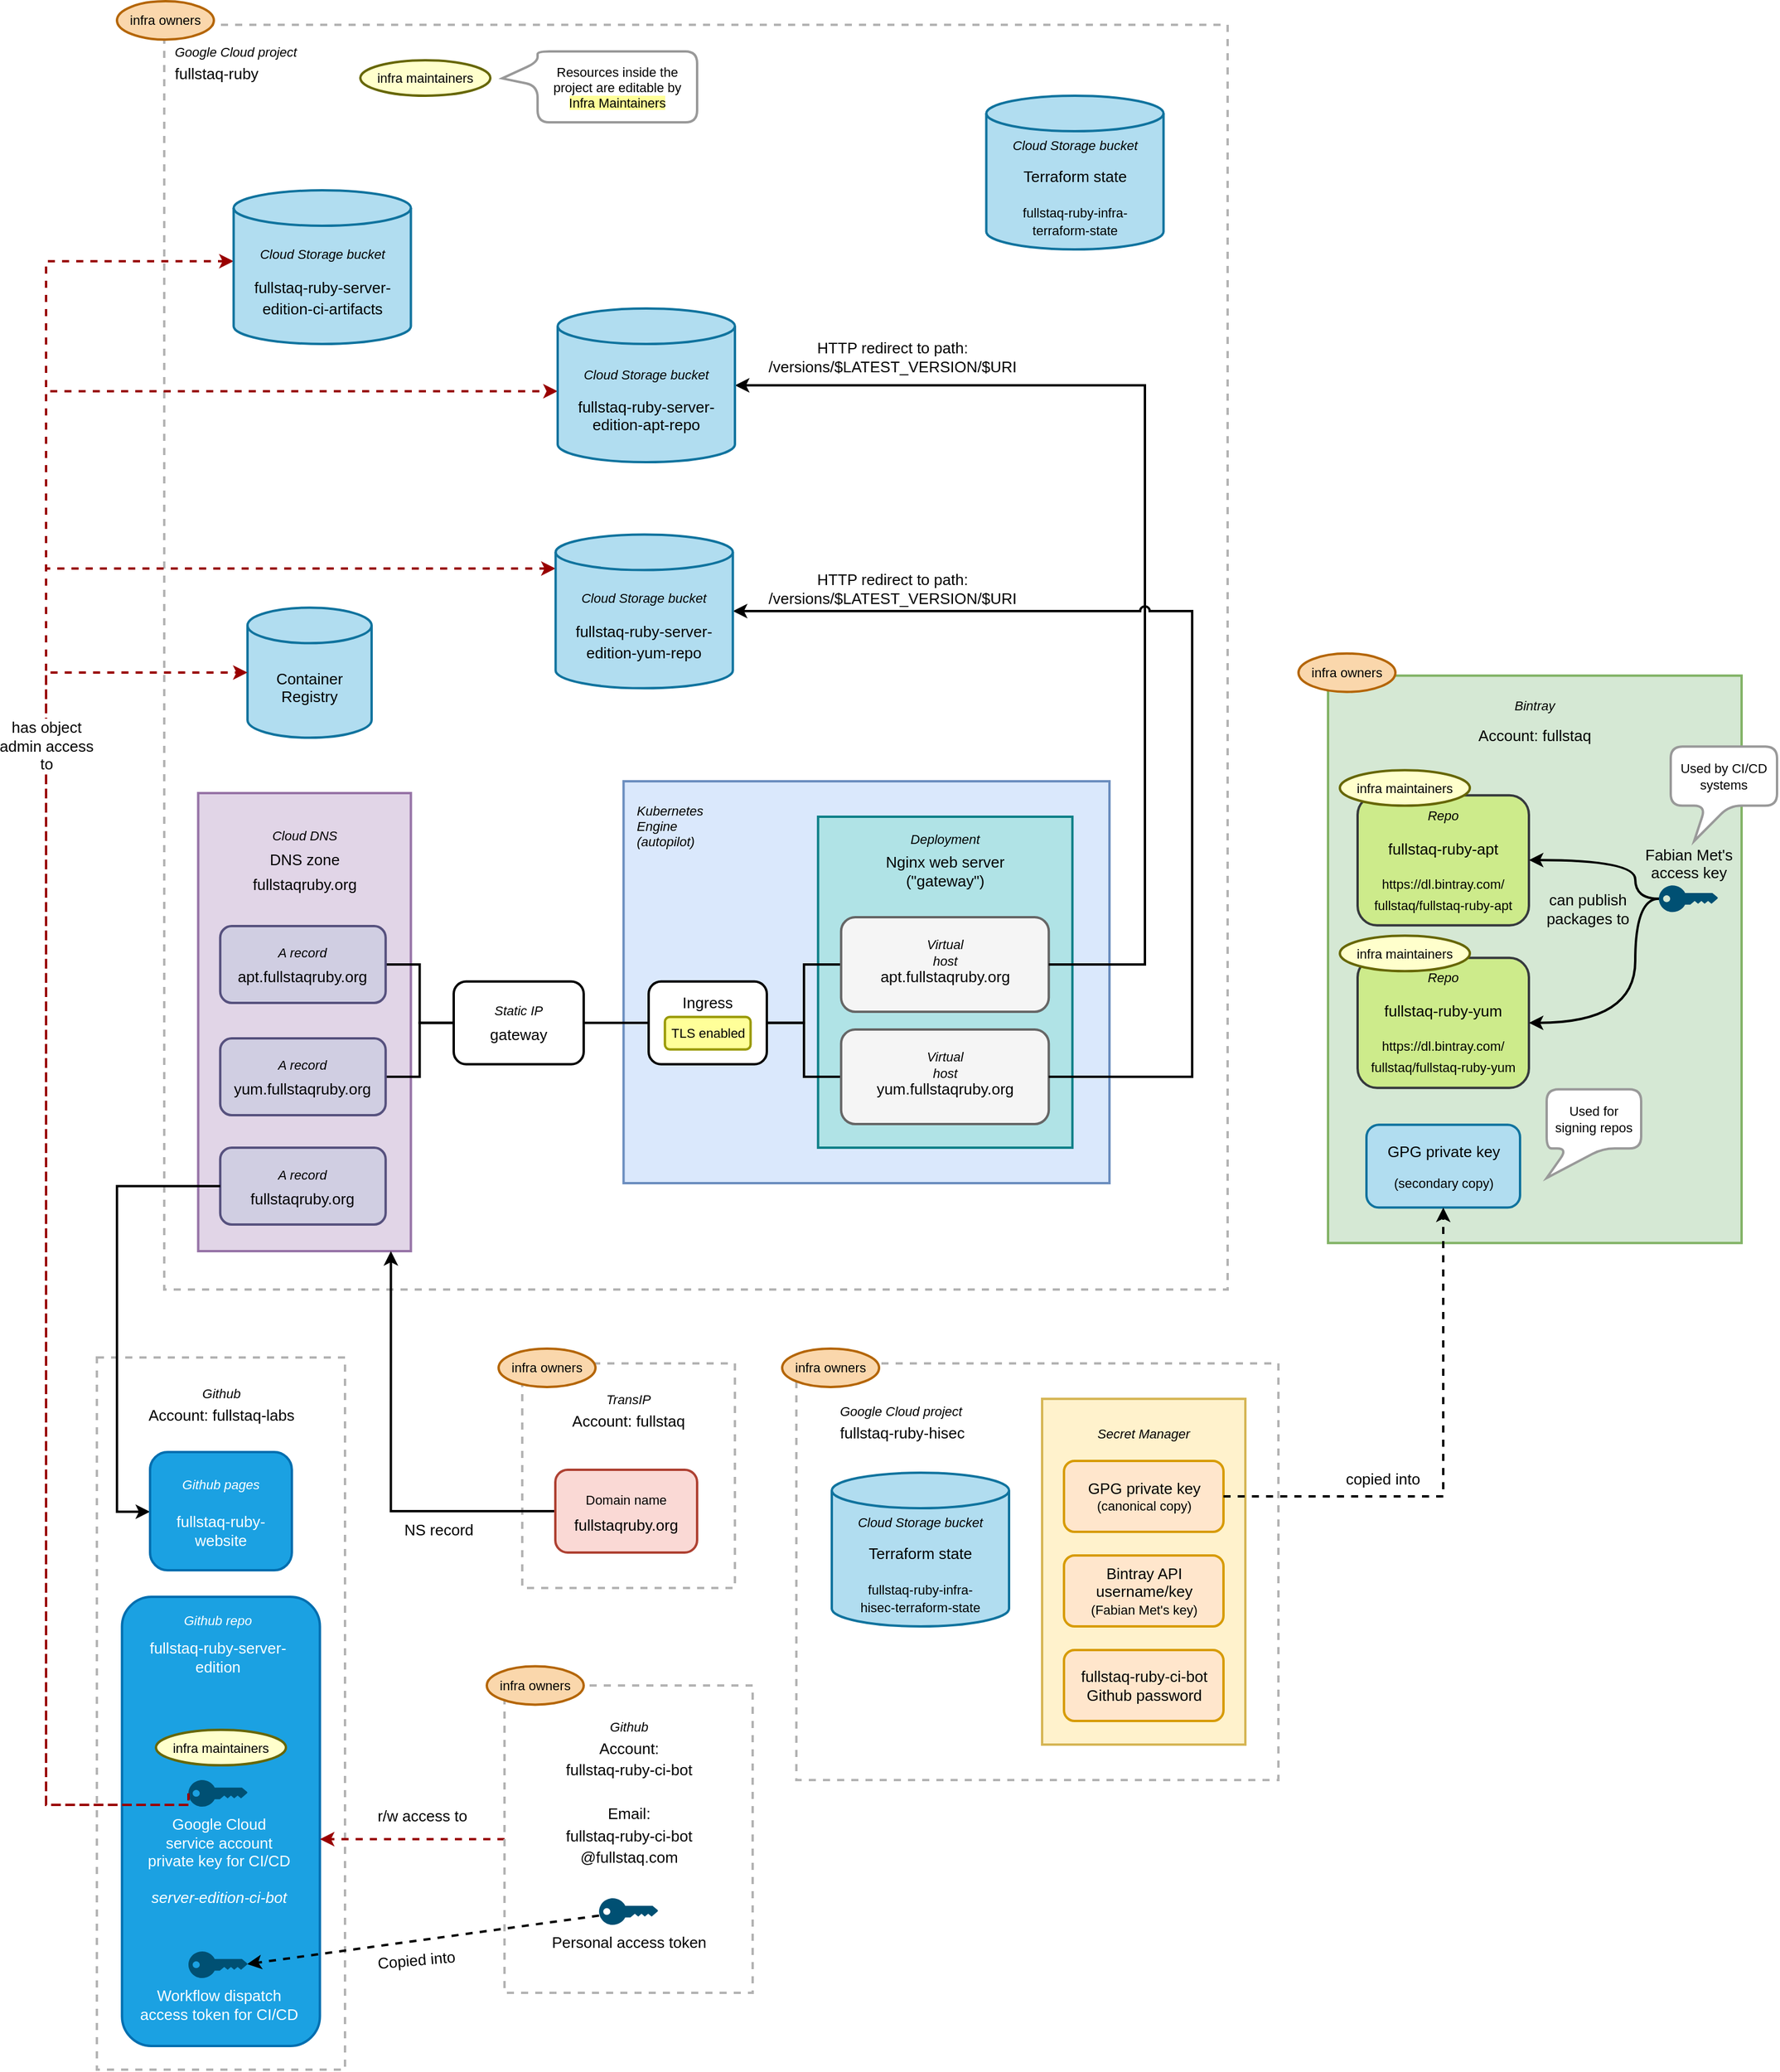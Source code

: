 <mxfile version="14.6.0" type="device"><diagram id="wFYHoePaybJZQyo_VfQG" name="Page-1"><mxGraphModel dx="865" dy="623" grid="1" gridSize="10" guides="1" tooltips="1" connect="1" arrows="1" fold="1" page="1" pageScale="1" pageWidth="2336" pageHeight="1654" math="0" shadow="0"><root><mxCell id="0"/><mxCell id="1" parent="0"/><mxCell id="Y2Kb97HNNrcBP8ezn5Aq-105" value="" style="rounded=0;whiteSpace=wrap;html=1;shadow=0;glass=0;sketch=0;strokeWidth=2;fontSize=11;align=center;dashed=1;strokeColor=#B3B3B3;" parent="1" vertex="1"><mxGeometry x="150" y="60" width="900" height="1070" as="geometry"/></mxCell><mxCell id="Y2Kb97HNNrcBP8ezn5Aq-82" value="" style="rounded=0;whiteSpace=wrap;html=1;shadow=0;glass=0;sketch=0;strokeWidth=2;fontSize=13;strokeColor=#6c8ebf;fillColor=#dae8fc;" parent="1" vertex="1"><mxGeometry x="538.75" y="700" width="411.25" height="340" as="geometry"/></mxCell><mxCell id="Y2Kb97HNNrcBP8ezn5Aq-4" value="" style="rounded=0;whiteSpace=wrap;html=1;fontSize=13;strokeWidth=2;fillColor=#b0e3e6;strokeColor=#0e8088;" parent="1" vertex="1"><mxGeometry x="703.38" y="730" width="215.25" height="280" as="geometry"/></mxCell><mxCell id="Y2Kb97HNNrcBP8ezn5Aq-16" value="Kubernetes Engine (autopilot)" style="text;html=1;strokeColor=none;fillColor=none;align=left;verticalAlign=top;whiteSpace=wrap;rounded=0;fontSize=11;fontStyle=2" parent="1" vertex="1"><mxGeometry x="548.25" y="711.88" width="62.25" height="44.99" as="geometry"/></mxCell><mxCell id="Y2Kb97HNNrcBP8ezn5Aq-26" style="edgeStyle=orthogonalEdgeStyle;rounded=0;orthogonalLoop=1;jettySize=auto;html=1;exitX=0;exitY=0.5;exitDx=0;exitDy=0;endArrow=none;endFill=0;startArrow=none;startFill=0;strokeWidth=2;" parent="1" source="Y2Kb97HNNrcBP8ezn5Aq-35" target="Y2Kb97HNNrcBP8ezn5Aq-147" edge="1"><mxGeometry relative="1" as="geometry"><mxPoint x="708.75" y="857.51" as="sourcePoint"/><mxPoint x="678.75" y="942.51" as="targetPoint"/></mxGeometry></mxCell><mxCell id="Y2Kb97HNNrcBP8ezn5Aq-27" value="Deployment" style="text;html=1;strokeColor=none;fillColor=none;align=center;verticalAlign=middle;whiteSpace=wrap;rounded=0;shadow=0;glass=0;sketch=0;fontSize=11;fontStyle=2" parent="1" vertex="1"><mxGeometry x="771.01" y="739.49" width="80" height="20" as="geometry"/></mxCell><mxCell id="Y2Kb97HNNrcBP8ezn5Aq-29" value="Nginx web server&lt;br&gt;(&quot;gateway&quot;)" style="text;html=1;strokeColor=none;fillColor=none;align=center;verticalAlign=middle;whiteSpace=wrap;rounded=0;shadow=0;glass=0;sketch=0;fontSize=13;" parent="1" vertex="1"><mxGeometry x="756.01" y="759.49" width="110" height="32.49" as="geometry"/></mxCell><mxCell id="Y2Kb97HNNrcBP8ezn5Aq-40" value="&lt;p style=&quot;line-height: 100%&quot;&gt;&lt;i&gt;&lt;font style=&quot;font-size: 11px ; line-height: 100%&quot;&gt;Bintray&lt;/font&gt;&lt;/i&gt;&lt;/p&gt;&lt;p style=&quot;line-height: 100%&quot;&gt;Account: fullstaq&lt;br&gt;&lt;/p&gt;" style="rounded=0;whiteSpace=wrap;html=1;shadow=0;glass=0;sketch=0;strokeWidth=2;fontSize=13;verticalAlign=top;spacing=0;strokeColor=#82b366;fillColor=#d5e8d4;" parent="1" vertex="1"><mxGeometry x="1135" y="610.63" width="350" height="480" as="geometry"/></mxCell><mxCell id="Y2Kb97HNNrcBP8ezn5Aq-57" style="edgeStyle=orthogonalEdgeStyle;rounded=0;orthogonalLoop=1;jettySize=auto;html=1;startArrow=none;startFill=0;endArrow=none;endFill=0;strokeWidth=2;fontSize=11;" parent="1" source="Y2Kb97HNNrcBP8ezn5Aq-147" target="Y2Kb97HNNrcBP8ezn5Aq-98" edge="1"><mxGeometry relative="1" as="geometry"><mxPoint x="725.25" y="1037.51" as="targetPoint"/><mxPoint x="677.38" y="950" as="sourcePoint"/></mxGeometry></mxCell><mxCell id="Y2Kb97HNNrcBP8ezn5Aq-49" value="" style="group" parent="1" vertex="1" connectable="0"><mxGeometry x="722.88" y="815" width="175.75" height="80" as="geometry"/></mxCell><mxCell id="Y2Kb97HNNrcBP8ezn5Aq-35" value="" style="rounded=1;whiteSpace=wrap;html=1;shadow=0;glass=0;sketch=0;strokeWidth=2;fontSize=11;fillColor=#f5f5f5;strokeColor=#666666;fontColor=#333333;" parent="Y2Kb97HNNrcBP8ezn5Aq-49" vertex="1"><mxGeometry width="175.75" height="80" as="geometry"/></mxCell><mxCell id="Y2Kb97HNNrcBP8ezn5Aq-46" value="Virtual host" style="text;html=1;strokeColor=none;fillColor=none;align=center;verticalAlign=middle;whiteSpace=wrap;rounded=0;shadow=0;glass=0;sketch=0;fontSize=11;fontStyle=2" parent="Y2Kb97HNNrcBP8ezn5Aq-49" vertex="1"><mxGeometry x="59.755" y="20" width="56.24" height="20" as="geometry"/></mxCell><mxCell id="Y2Kb97HNNrcBP8ezn5Aq-47" value="apt.fullstaqruby.org" style="text;html=1;strokeColor=none;fillColor=none;align=center;verticalAlign=middle;whiteSpace=wrap;rounded=0;shadow=0;glass=0;sketch=0;fontSize=13;" parent="Y2Kb97HNNrcBP8ezn5Aq-49" vertex="1"><mxGeometry x="44.992" y="40" width="85.766" height="20" as="geometry"/></mxCell><mxCell id="Y2Kb97HNNrcBP8ezn5Aq-80" style="edgeStyle=orthogonalEdgeStyle;rounded=0;orthogonalLoop=1;jettySize=auto;html=1;startArrow=none;startFill=0;endArrow=none;endFill=0;strokeWidth=2;fontSize=13;" parent="1" source="Y2Kb97HNNrcBP8ezn5Aq-78" target="Y2Kb97HNNrcBP8ezn5Aq-147" edge="1"><mxGeometry relative="1" as="geometry"><mxPoint x="608.75" y="942.51" as="targetPoint"/></mxGeometry></mxCell><mxCell id="Y2Kb97HNNrcBP8ezn5Aq-78" value="&lt;p style=&quot;line-height: 160%&quot;&gt;&lt;i&gt;&lt;font style=&quot;font-size: 11px&quot;&gt;Static IP&lt;/font&gt;&lt;/i&gt;&lt;br&gt;gateway&lt;/p&gt;" style="rounded=1;whiteSpace=wrap;html=1;shadow=0;glass=0;sketch=0;strokeWidth=2;fontSize=13;" parent="1" vertex="1"><mxGeometry x="395" y="869.38" width="110" height="70" as="geometry"/></mxCell><mxCell id="Y2Kb97HNNrcBP8ezn5Aq-85" value="" style="rounded=0;whiteSpace=wrap;html=1;shadow=0;glass=0;sketch=0;strokeColor=#9673a6;strokeWidth=2;fontSize=13;fillColor=#e1d5e7;" parent="1" vertex="1"><mxGeometry x="178.75" y="710" width="180" height="387.51" as="geometry"/></mxCell><mxCell id="Y2Kb97HNNrcBP8ezn5Aq-90" style="edgeStyle=orthogonalEdgeStyle;rounded=0;orthogonalLoop=1;jettySize=auto;html=1;startArrow=none;startFill=0;endArrow=none;endFill=0;strokeWidth=2;fontSize=13;" parent="1" source="Y2Kb97HNNrcBP8ezn5Aq-86" target="Y2Kb97HNNrcBP8ezn5Aq-78" edge="1"><mxGeometry relative="1" as="geometry"/></mxCell><mxCell id="Y2Kb97HNNrcBP8ezn5Aq-86" value="&lt;p style=&quot;line-height: 160%&quot;&gt;&lt;i&gt;&lt;font style=&quot;font-size: 11px&quot;&gt;A record&lt;/font&gt;&lt;/i&gt;&lt;br&gt;apt.fullstaqruby.org&lt;/p&gt;" style="rounded=1;whiteSpace=wrap;html=1;shadow=0;glass=0;sketch=0;strokeWidth=2;fontSize=13;fillColor=#d0cee2;strokeColor=#56517e;" parent="1" vertex="1"><mxGeometry x="197.38" y="822.5" width="140" height="65" as="geometry"/></mxCell><mxCell id="Y2Kb97HNNrcBP8ezn5Aq-91" style="edgeStyle=orthogonalEdgeStyle;rounded=0;orthogonalLoop=1;jettySize=auto;html=1;startArrow=none;startFill=0;endArrow=none;endFill=0;strokeWidth=2;fontSize=13;" parent="1" source="Y2Kb97HNNrcBP8ezn5Aq-88" target="Y2Kb97HNNrcBP8ezn5Aq-78" edge="1"><mxGeometry relative="1" as="geometry"><mxPoint x="397.38" y="950" as="targetPoint"/></mxGeometry></mxCell><mxCell id="Y2Kb97HNNrcBP8ezn5Aq-88" value="&lt;p style=&quot;line-height: 160%&quot;&gt;&lt;i&gt;&lt;font style=&quot;font-size: 11px&quot;&gt;A record&lt;/font&gt;&lt;/i&gt;&lt;br&gt;yum.fullstaqruby.org&lt;/p&gt;" style="rounded=1;whiteSpace=wrap;html=1;shadow=0;glass=0;sketch=0;strokeWidth=2;fontSize=13;fillColor=#d0cee2;strokeColor=#56517e;" parent="1" vertex="1"><mxGeometry x="197.38" y="917.5" width="140" height="65" as="geometry"/></mxCell><mxCell id="Y2Kb97HNNrcBP8ezn5Aq-89" value="&lt;p style=&quot;line-height: 160%&quot;&gt;&lt;i&gt;&lt;font&gt;&lt;span style=&quot;font-size: 11px&quot;&gt;Cloud DNS&lt;br&gt;&lt;/span&gt;&lt;/font&gt;&lt;/i&gt;&lt;span&gt;DNS zone&lt;br&gt;&lt;/span&gt;&lt;span&gt;fullstaqruby.org&lt;/span&gt;&lt;/p&gt;" style="text;html=1;strokeColor=none;fillColor=none;align=center;verticalAlign=middle;whiteSpace=wrap;rounded=0;shadow=0;glass=0;sketch=0;fontSize=13;" parent="1" vertex="1"><mxGeometry x="208.75" y="739.38" width="120" height="55" as="geometry"/></mxCell><mxCell id="Y2Kb97HNNrcBP8ezn5Aq-92" value="&lt;p style=&quot;line-height: 160%&quot;&gt;&lt;i&gt;Repo&lt;/i&gt;&lt;/p&gt;&lt;p style=&quot;line-height: 160%&quot;&gt;&lt;font style=&quot;font-size: 13px&quot;&gt;fullstaq-ruby-apt&lt;/font&gt;&lt;br&gt;&lt;/p&gt;&lt;p style=&quot;line-height: 160%&quot;&gt;https://dl.bintray.com/&lt;br&gt;fullstaq/fullstaq-ruby-apt&lt;br&gt;&lt;/p&gt;" style="rounded=1;whiteSpace=wrap;html=1;shadow=0;glass=0;sketch=0;strokeWidth=2;fontSize=11;align=center;fillColor=#cdeb8b;strokeColor=#36393d;" parent="1" vertex="1"><mxGeometry x="1160" y="711.88" width="145" height="110" as="geometry"/></mxCell><mxCell id="Y2Kb97HNNrcBP8ezn5Aq-93" value="&lt;p style=&quot;line-height: 160%&quot;&gt;&lt;i&gt;Repo&lt;/i&gt;&lt;/p&gt;&lt;p style=&quot;line-height: 160%&quot;&gt;&lt;font style=&quot;font-size: 13px&quot;&gt;fullstaq-ruby-yum&lt;/font&gt;&lt;br&gt;&lt;/p&gt;&lt;p style=&quot;line-height: 160%&quot;&gt;https://dl.bintray.com/&lt;br&gt;fullstaq/fullstaq-ruby-yum&lt;br&gt;&lt;/p&gt;" style="rounded=1;whiteSpace=wrap;html=1;shadow=0;glass=0;sketch=0;strokeWidth=2;fontSize=11;align=center;fillColor=#cdeb8b;strokeColor=#36393d;" parent="1" vertex="1"><mxGeometry x="1160" y="849.38" width="145" height="110" as="geometry"/></mxCell><mxCell id="Y2Kb97HNNrcBP8ezn5Aq-94" style="rounded=0;orthogonalLoop=1;jettySize=auto;html=1;startArrow=none;startFill=0;endArrow=classic;endFill=1;strokeWidth=2;fontSize=13;edgeStyle=orthogonalEdgeStyle;" parent="1" source="Y2Kb97HNNrcBP8ezn5Aq-35" target="GNuj8Nkj1OKKiI3PeDP--2" edge="1"><mxGeometry relative="1" as="geometry"><Array as="points"><mxPoint x="980" y="855"/><mxPoint x="980" y="365"/></Array></mxGeometry></mxCell><mxCell id="Y2Kb97HNNrcBP8ezn5Aq-103" value="HTTP redirect to path:&lt;br&gt;/versions/$LATEST_VERSION/$URI" style="edgeLabel;html=1;align=center;verticalAlign=middle;resizable=0;points=[];fontSize=13;labelBackgroundColor=none;" parent="Y2Kb97HNNrcBP8ezn5Aq-94" vertex="1" connectable="0"><mxGeometry x="-0.123" y="1" relative="1" as="geometry"><mxPoint x="-213" y="-193" as="offset"/></mxGeometry></mxCell><mxCell id="Y2Kb97HNNrcBP8ezn5Aq-97" value="" style="group" parent="1" vertex="1" connectable="0"><mxGeometry x="722.88" y="910" width="175.75" height="80" as="geometry"/></mxCell><mxCell id="Y2Kb97HNNrcBP8ezn5Aq-98" value="" style="rounded=1;whiteSpace=wrap;html=1;shadow=0;glass=0;sketch=0;strokeWidth=2;fontSize=11;fillColor=#f5f5f5;strokeColor=#666666;fontColor=#333333;" parent="Y2Kb97HNNrcBP8ezn5Aq-97" vertex="1"><mxGeometry width="175.75" height="80" as="geometry"/></mxCell><mxCell id="Y2Kb97HNNrcBP8ezn5Aq-99" value="Virtual host" style="text;html=1;strokeColor=none;fillColor=none;align=center;verticalAlign=middle;whiteSpace=wrap;rounded=0;shadow=0;glass=0;sketch=0;fontSize=11;fontStyle=2" parent="Y2Kb97HNNrcBP8ezn5Aq-97" vertex="1"><mxGeometry x="59.755" y="20" width="56.24" height="20" as="geometry"/></mxCell><mxCell id="Y2Kb97HNNrcBP8ezn5Aq-100" value="yum.fullstaqruby.org" style="text;html=1;strokeColor=none;fillColor=none;align=center;verticalAlign=middle;whiteSpace=wrap;rounded=0;shadow=0;glass=0;sketch=0;fontSize=13;" parent="Y2Kb97HNNrcBP8ezn5Aq-97" vertex="1"><mxGeometry x="44.992" y="40" width="85.766" height="20" as="geometry"/></mxCell><mxCell id="Y2Kb97HNNrcBP8ezn5Aq-102" style="rounded=0;orthogonalLoop=1;jettySize=auto;html=1;startArrow=none;startFill=0;endArrow=classic;endFill=1;strokeWidth=2;fontSize=11;jumpStyle=arc;edgeStyle=orthogonalEdgeStyle;" parent="1" source="Y2Kb97HNNrcBP8ezn5Aq-98" target="GNuj8Nkj1OKKiI3PeDP--5" edge="1"><mxGeometry relative="1" as="geometry"><Array as="points"><mxPoint x="1020" y="950"/><mxPoint x="1020" y="556"/></Array></mxGeometry></mxCell><mxCell id="Y2Kb97HNNrcBP8ezn5Aq-104" value="HTTP redirect to path:&lt;br&gt;/versions/$LATEST_VERSION/$URI" style="edgeLabel;html=1;align=center;verticalAlign=middle;resizable=0;points=[];fontSize=13;labelBackgroundColor=none;" parent="Y2Kb97HNNrcBP8ezn5Aq-102" vertex="1" connectable="0"><mxGeometry x="0.118" y="-3" relative="1" as="geometry"><mxPoint x="-257" y="-29" as="offset"/></mxGeometry></mxCell><mxCell id="Y2Kb97HNNrcBP8ezn5Aq-110" value="&lt;p style=&quot;line-height: 160%&quot;&gt;&lt;i&gt;Google Cloud project&lt;/i&gt;&lt;br&gt;&lt;font style=&quot;font-size: 13px&quot;&gt;fullstaq-ruby&lt;/font&gt;&lt;/p&gt;" style="text;html=1;strokeColor=none;fillColor=none;align=left;verticalAlign=middle;whiteSpace=wrap;rounded=0;shadow=0;glass=0;dashed=1;labelBackgroundColor=none;sketch=0;fontSize=11;" parent="1" vertex="1"><mxGeometry x="157" y="72.5" width="110" height="40" as="geometry"/></mxCell><mxCell id="Y2Kb97HNNrcBP8ezn5Aq-111" value="" style="rounded=0;whiteSpace=wrap;html=1;shadow=0;glass=0;sketch=0;strokeWidth=2;fontSize=11;align=center;dashed=1;strokeColor=#B3B3B3;" parent="1" vertex="1"><mxGeometry x="685" y="1192.5" width="408" height="352.5" as="geometry"/></mxCell><mxCell id="Y2Kb97HNNrcBP8ezn5Aq-112" value="&lt;p style=&quot;line-height: 160%&quot;&gt;&lt;i&gt;Google Cloud project&lt;/i&gt;&lt;br&gt;&lt;font style=&quot;font-size: 13px&quot;&gt;fullstaq-ruby-hisec&lt;/font&gt;&lt;/p&gt;" style="text;html=1;strokeColor=none;fillColor=none;align=left;verticalAlign=middle;whiteSpace=wrap;rounded=0;shadow=0;glass=0;dashed=1;labelBackgroundColor=none;sketch=0;fontSize=11;" parent="1" vertex="1"><mxGeometry x="720" y="1222.5" width="110" height="40" as="geometry"/></mxCell><mxCell id="Y2Kb97HNNrcBP8ezn5Aq-115" value="&lt;p style=&quot;line-height: 200%&quot;&gt;&lt;i&gt;Secret Manager&lt;/i&gt;&lt;br&gt;&lt;/p&gt;" style="rounded=0;whiteSpace=wrap;html=1;shadow=0;glass=0;labelBackgroundColor=none;sketch=0;strokeColor=#d6b656;strokeWidth=2;fillColor=#fff2cc;fontSize=11;align=center;labelPosition=center;verticalLabelPosition=middle;verticalAlign=top;" parent="1" vertex="1"><mxGeometry x="893" y="1222.5" width="172" height="292.5" as="geometry"/></mxCell><mxCell id="Y2Kb97HNNrcBP8ezn5Aq-125" value="Resources inside the project are editable by &lt;span style=&quot;background-color: rgb(255 , 255 , 153)&quot;&gt;Infra Maintainers&lt;/span&gt;" style="shape=callout;whiteSpace=wrap;html=1;perimeter=calloutPerimeter;rounded=1;shadow=0;glass=0;labelBackgroundColor=none;sketch=0;strokeWidth=2;fontSize=11;align=center;position2=0.38;size=30;position=0.15;strokeColor=#999999;direction=south;base=20;flipH=0;" parent="1" vertex="1"><mxGeometry x="436" y="82.5" width="165" height="60" as="geometry"/></mxCell><mxCell id="Y2Kb97HNNrcBP8ezn5Aq-128" value="infra maintainers" style="ellipse;whiteSpace=wrap;html=1;rounded=0;shadow=0;glass=0;labelBackgroundColor=none;sketch=0;strokeWidth=2;fontSize=11;align=center;strokeColor=#666600;fillColor=#FFFFCC;" parent="1" vertex="1"><mxGeometry x="1145" y="690.63" width="110" height="30" as="geometry"/></mxCell><mxCell id="Y2Kb97HNNrcBP8ezn5Aq-130" value="&lt;span&gt;Used by CI/CD systems&lt;/span&gt;" style="shape=callout;whiteSpace=wrap;html=1;perimeter=calloutPerimeter;rounded=1;shadow=0;glass=0;labelBackgroundColor=none;sketch=0;strokeWidth=2;fontSize=11;align=center;position2=0.22;size=30;position=0.33;strokeColor=#999999;" parent="1" vertex="1"><mxGeometry x="1425" y="670.63" width="90" height="80" as="geometry"/></mxCell><mxCell id="Y2Kb97HNNrcBP8ezn5Aq-134" style="edgeStyle=orthogonalEdgeStyle;rounded=0;jumpStyle=none;orthogonalLoop=1;jettySize=auto;html=1;startArrow=none;startFill=0;endArrow=classic;endFill=1;strokeWidth=2;fontSize=11;exitX=0;exitY=0.5;exitDx=0;exitDy=0;exitPerimeter=0;elbow=vertical;curved=1;" parent="1" source="Y2Kb97HNNrcBP8ezn5Aq-133" target="Y2Kb97HNNrcBP8ezn5Aq-92" edge="1"><mxGeometry relative="1" as="geometry"><Array as="points"><mxPoint x="1395" y="799.63"/><mxPoint x="1395" y="766.63"/></Array></mxGeometry></mxCell><mxCell id="Y2Kb97HNNrcBP8ezn5Aq-135" style="edgeStyle=orthogonalEdgeStyle;rounded=0;jumpStyle=none;orthogonalLoop=1;jettySize=auto;html=1;entryX=1;entryY=0.5;entryDx=0;entryDy=0;startArrow=none;startFill=0;endArrow=classic;endFill=1;strokeWidth=2;fontSize=11;exitX=0;exitY=0.5;exitDx=0;exitDy=0;exitPerimeter=0;curved=1;" parent="1" source="Y2Kb97HNNrcBP8ezn5Aq-133" target="Y2Kb97HNNrcBP8ezn5Aq-93" edge="1"><mxGeometry relative="1" as="geometry"><Array as="points"><mxPoint x="1395" y="799.63"/><mxPoint x="1395" y="904.63"/></Array></mxGeometry></mxCell><mxCell id="Y2Kb97HNNrcBP8ezn5Aq-133" value="Fabian Met's&lt;br style=&quot;font-size: 13px;&quot;&gt;access key" style="points=[[0,0.5,0],[0.24,0,0],[0.5,0.28,0],[0.995,0.475,0],[0.5,0.72,0],[0.24,1,0]];verticalLabelPosition=top;html=1;verticalAlign=bottom;aspect=fixed;align=center;pointerEvents=1;shape=mxgraph.cisco19.key;fillColor=#005073;strokeColor=none;rounded=1;shadow=0;glass=0;labelBackgroundColor=none;sketch=0;fontSize=13;labelPosition=center;" parent="1" vertex="1"><mxGeometry x="1415" y="788.13" width="50" height="22.5" as="geometry"/></mxCell><mxCell id="Y2Kb97HNNrcBP8ezn5Aq-137" value="can publish packages to" style="text;html=1;strokeColor=none;align=center;verticalAlign=middle;whiteSpace=wrap;rounded=0;shadow=0;glass=0;labelBackgroundColor=#D5E8D4;sketch=0;fontSize=13;" parent="1" vertex="1"><mxGeometry x="1315" y="790.63" width="80" height="35" as="geometry"/></mxCell><mxCell id="Y2Kb97HNNrcBP8ezn5Aq-143" value="" style="rounded=0;whiteSpace=wrap;html=1;shadow=0;glass=0;sketch=0;strokeWidth=2;fontSize=11;align=center;dashed=1;strokeColor=#B3B3B3;" parent="1" vertex="1"><mxGeometry x="453" y="1192.5" width="180" height="190" as="geometry"/></mxCell><mxCell id="Y2Kb97HNNrcBP8ezn5Aq-145" value="&lt;p style=&quot;line-height: 160%&quot;&gt;&lt;i&gt;TransIP&lt;/i&gt;&lt;br&gt;&lt;font style=&quot;font-size: 13px&quot;&gt;Account: fullstaq&lt;/font&gt;&lt;/p&gt;" style="text;html=1;strokeColor=none;fillColor=none;align=center;verticalAlign=middle;whiteSpace=wrap;rounded=0;shadow=0;glass=0;dashed=1;labelBackgroundColor=none;sketch=0;fontSize=11;" parent="1" vertex="1"><mxGeometry x="488" y="1212.5" width="110" height="40" as="geometry"/></mxCell><mxCell id="Y2Kb97HNNrcBP8ezn5Aq-152" value="" style="group" parent="1" vertex="1" connectable="0"><mxGeometry x="845.75" y="120" width="150" height="130" as="geometry"/></mxCell><mxCell id="Y2Kb97HNNrcBP8ezn5Aq-108" value="&lt;p style=&quot;line-height: 160%&quot;&gt;&lt;br&gt;&lt;/p&gt;" style="shape=cylinder2;whiteSpace=wrap;html=1;boundedLbl=1;backgroundOutline=1;size=15;rounded=0;shadow=0;glass=0;sketch=0;strokeColor=#10739e;strokeWidth=2;fontSize=11;align=center;fillColor=#b1ddf0;" parent="Y2Kb97HNNrcBP8ezn5Aq-152" vertex="1"><mxGeometry width="150" height="130" as="geometry"/></mxCell><mxCell id="Y2Kb97HNNrcBP8ezn5Aq-109" value="&lt;p style=&quot;line-height: 120%&quot;&gt;&lt;i&gt;Cloud Storage bucket&lt;br&gt;&lt;/i&gt;&lt;br&gt;&lt;font style=&quot;line-height: 135%&quot;&gt;&lt;span style=&quot;font-size: 13px&quot;&gt;Terraform state&lt;/span&gt;&lt;br&gt;&lt;br&gt;&lt;font style=&quot;font-size: 11px&quot;&gt;fullstaq-ruby-infra-&lt;br&gt;terraform-state&lt;/font&gt;&lt;br&gt;&lt;/font&gt;&lt;/p&gt;" style="text;html=1;strokeColor=none;fillColor=none;align=center;verticalAlign=middle;whiteSpace=wrap;rounded=0;shadow=0;glass=0;sketch=0;fontSize=11;" parent="Y2Kb97HNNrcBP8ezn5Aq-152" vertex="1"><mxGeometry x="5" y="42.5" width="140" height="70" as="geometry"/></mxCell><mxCell id="Y2Kb97HNNrcBP8ezn5Aq-156" style="edgeStyle=orthogonalEdgeStyle;rounded=0;jumpStyle=none;orthogonalLoop=1;jettySize=auto;html=1;entryX=0.906;entryY=1;entryDx=0;entryDy=0;startArrow=none;startFill=0;endArrow=classic;endFill=1;strokeWidth=2;fontSize=11;entryPerimeter=0;" parent="1" source="Y2Kb97HNNrcBP8ezn5Aq-155" target="Y2Kb97HNNrcBP8ezn5Aq-85" edge="1"><mxGeometry relative="1" as="geometry"/></mxCell><mxCell id="Y2Kb97HNNrcBP8ezn5Aq-157" value="&lt;font style=&quot;font-size: 13px&quot;&gt;NS record&lt;/font&gt;" style="edgeLabel;html=1;align=center;verticalAlign=middle;resizable=0;points=[];fontSize=11;labelBackgroundColor=none;" parent="Y2Kb97HNNrcBP8ezn5Aq-156" vertex="1" connectable="0"><mxGeometry x="-0.368" relative="1" as="geometry"><mxPoint x="14" y="15" as="offset"/></mxGeometry></mxCell><mxCell id="Y2Kb97HNNrcBP8ezn5Aq-155" value="&lt;p style=&quot;line-height: 200%&quot;&gt;Domain name&lt;br&gt;&lt;font style=&quot;font-size: 13px ; line-height: 160%&quot;&gt;fullstaqruby.org&lt;/font&gt;&lt;br&gt;&lt;/p&gt;" style="rounded=1;whiteSpace=wrap;html=1;shadow=0;glass=0;labelBackgroundColor=none;sketch=0;strokeColor=#ae4132;strokeWidth=2;fillColor=#fad9d5;fontSize=11;align=center;" parent="1" vertex="1"><mxGeometry x="481" y="1282.5" width="120" height="70" as="geometry"/></mxCell><mxCell id="Y2Kb97HNNrcBP8ezn5Aq-158" value="&lt;font style=&quot;line-height: 200%&quot;&gt;GPG private key&lt;br&gt;&lt;font style=&quot;font-size: 11px&quot;&gt;(secondary copy)&lt;/font&gt;&lt;br&gt;&lt;/font&gt;" style="rounded=1;whiteSpace=wrap;html=1;shadow=0;glass=0;labelBackgroundColor=none;sketch=0;strokeColor=#10739e;strokeWidth=2;fillColor=#b1ddf0;fontSize=13;align=center;" parent="1" vertex="1"><mxGeometry x="1167.5" y="990.63" width="130" height="70" as="geometry"/></mxCell><mxCell id="Y2Kb97HNNrcBP8ezn5Aq-161" value="&lt;span&gt;Used for&lt;br&gt;signing repos&lt;/span&gt;" style="shape=callout;whiteSpace=wrap;html=1;perimeter=calloutPerimeter;rounded=1;shadow=0;glass=0;labelBackgroundColor=none;sketch=0;strokeWidth=2;fontSize=11;align=center;position2=0;size=25;position=0.22;base=30;strokeColor=#999999;" parent="1" vertex="1"><mxGeometry x="1320" y="960.63" width="80" height="75" as="geometry"/></mxCell><mxCell id="ejDd2rAxpkFh7oAbk8te-1" value="&lt;p style=&quot;line-height: 160%&quot;&gt;&lt;i&gt;&lt;font style=&quot;font-size: 11px&quot;&gt;A record&lt;/font&gt;&lt;/i&gt;&lt;br&gt;fullstaqruby.org&lt;/p&gt;" style="rounded=1;whiteSpace=wrap;html=1;shadow=0;glass=0;sketch=0;strokeWidth=2;fontSize=13;fillColor=#d0cee2;strokeColor=#56517e;" parent="1" vertex="1"><mxGeometry x="197.38" y="1010" width="140" height="65" as="geometry"/></mxCell><mxCell id="ejDd2rAxpkFh7oAbk8te-3" value="infra owners" style="ellipse;whiteSpace=wrap;html=1;rounded=0;shadow=0;glass=0;labelBackgroundColor=none;sketch=0;strokeColor=#b46504;strokeWidth=2;fillColor=#fad7ac;fontSize=11;align=center;" parent="1" vertex="1"><mxGeometry x="433" y="1180" width="82" height="32.5" as="geometry"/></mxCell><mxCell id="ejDd2rAxpkFh7oAbk8te-4" value="infra owners" style="ellipse;whiteSpace=wrap;html=1;rounded=0;shadow=0;glass=0;labelBackgroundColor=none;sketch=0;strokeColor=#b46504;strokeWidth=2;fillColor=#fad7ac;fontSize=11;align=center;" parent="1" vertex="1"><mxGeometry x="673" y="1180" width="82" height="32.5" as="geometry"/></mxCell><mxCell id="ejDd2rAxpkFh7oAbk8te-5" value="infra owners" style="ellipse;whiteSpace=wrap;html=1;rounded=0;shadow=0;glass=0;labelBackgroundColor=none;sketch=0;strokeColor=#b46504;strokeWidth=2;fillColor=#fad7ac;fontSize=11;align=center;" parent="1" vertex="1"><mxGeometry x="110" y="40" width="82" height="32.5" as="geometry"/></mxCell><mxCell id="ejDd2rAxpkFh7oAbk8te-7" value="infra owners" style="ellipse;whiteSpace=wrap;html=1;rounded=0;shadow=0;glass=0;labelBackgroundColor=none;sketch=0;strokeColor=#b46504;strokeWidth=2;fillColor=#fad7ac;fontSize=11;align=center;" parent="1" vertex="1"><mxGeometry x="1110" y="591.88" width="82" height="32.5" as="geometry"/></mxCell><mxCell id="ejDd2rAxpkFh7oAbk8te-8" value="infra maintainers" style="ellipse;whiteSpace=wrap;html=1;rounded=0;shadow=0;glass=0;labelBackgroundColor=none;sketch=0;strokeWidth=2;fontSize=11;align=center;strokeColor=#666600;fillColor=#FFFFCC;" parent="1" vertex="1"><mxGeometry x="1145" y="830.63" width="110" height="30" as="geometry"/></mxCell><mxCell id="ejDd2rAxpkFh7oAbk8te-9" value="infra maintainers" style="ellipse;whiteSpace=wrap;html=1;rounded=0;shadow=0;glass=0;labelBackgroundColor=none;sketch=0;strokeWidth=2;fontSize=11;align=center;strokeColor=#666600;fillColor=#FFFFCC;" parent="1" vertex="1"><mxGeometry x="316" y="90" width="110" height="30" as="geometry"/></mxCell><mxCell id="ejDd2rAxpkFh7oAbk8te-10" value="" style="rounded=0;whiteSpace=wrap;html=1;shadow=0;glass=0;sketch=0;strokeWidth=2;fontSize=11;align=center;dashed=1;strokeColor=#B3B3B3;" parent="1" vertex="1"><mxGeometry x="93" y="1187.5" width="210" height="602.5" as="geometry"/></mxCell><mxCell id="ejDd2rAxpkFh7oAbk8te-11" value="&lt;p style=&quot;line-height: 160%&quot;&gt;&lt;i&gt;Github&lt;/i&gt;&lt;br&gt;&lt;font style=&quot;font-size: 13px&quot;&gt;Account: fullstaq-labs&lt;/font&gt;&lt;/p&gt;" style="text;html=1;strokeColor=none;fillColor=none;align=center;verticalAlign=middle;whiteSpace=wrap;rounded=0;shadow=0;glass=0;dashed=1;labelBackgroundColor=none;sketch=0;fontSize=11;" parent="1" vertex="1"><mxGeometry x="130.5" y="1207.5" width="135" height="40" as="geometry"/></mxCell><mxCell id="ejDd2rAxpkFh7oAbk8te-13" style="edgeStyle=orthogonalEdgeStyle;rounded=0;orthogonalLoop=1;jettySize=auto;html=1;strokeWidth=2;exitX=0;exitY=0.5;exitDx=0;exitDy=0;" parent="1" source="ejDd2rAxpkFh7oAbk8te-1" target="ejDd2rAxpkFh7oAbk8te-12" edge="1"><mxGeometry relative="1" as="geometry"><Array as="points"><mxPoint x="110" y="1043"/><mxPoint x="110" y="1318"/></Array></mxGeometry></mxCell><mxCell id="ejDd2rAxpkFh7oAbk8te-12" value="&lt;p style=&quot;line-height: 200%&quot;&gt;&lt;i&gt;Github pages&lt;/i&gt;&lt;/p&gt;&lt;p style=&quot;line-height: 120% ; font-size: 13px&quot;&gt;fullstaq-ruby-website&lt;/p&gt;" style="rounded=1;whiteSpace=wrap;html=1;shadow=0;glass=0;labelBackgroundColor=none;sketch=0;strokeColor=#006EAF;strokeWidth=2;fillColor=#1ba1e2;fontSize=11;align=center;fontColor=#ffffff;" parent="1" vertex="1"><mxGeometry x="138" y="1267.5" width="120" height="100" as="geometry"/></mxCell><mxCell id="U3MkOHvdje_n5dQhP8uf-8" value="" style="group" parent="1" vertex="1" connectable="0"><mxGeometry x="220.5" y="553.13" width="105" height="110" as="geometry"/></mxCell><mxCell id="U3MkOHvdje_n5dQhP8uf-9" value="&lt;p style=&quot;line-height: 160%&quot;&gt;&lt;br&gt;&lt;/p&gt;" style="shape=cylinder2;whiteSpace=wrap;html=1;boundedLbl=1;backgroundOutline=1;size=15;rounded=0;shadow=0;glass=0;sketch=0;strokeColor=#10739e;strokeWidth=2;fontSize=11;align=center;fillColor=#b1ddf0;" parent="U3MkOHvdje_n5dQhP8uf-8" vertex="1"><mxGeometry width="105" height="110" as="geometry"/></mxCell><mxCell id="U3MkOHvdje_n5dQhP8uf-10" value="&lt;p style=&quot;line-height: 120%&quot;&gt;&lt;span style=&quot;font-size: 13px&quot;&gt;Container Registry&lt;/span&gt;&lt;/p&gt;" style="text;html=1;strokeColor=none;fillColor=none;align=center;verticalAlign=middle;whiteSpace=wrap;rounded=0;shadow=0;glass=0;sketch=0;fontSize=11;" parent="U3MkOHvdje_n5dQhP8uf-8" vertex="1"><mxGeometry x="7.5" y="32.5" width="90" height="70" as="geometry"/></mxCell><mxCell id="U3MkOHvdje_n5dQhP8uf-13" value="&lt;p style=&quot;line-height: 200%&quot;&gt;&lt;br&gt;&lt;/p&gt;" style="rounded=1;whiteSpace=wrap;html=1;shadow=0;glass=0;labelBackgroundColor=none;sketch=0;strokeColor=#006EAF;strokeWidth=2;fillColor=#1ba1e2;fontSize=11;align=center;fontColor=#ffffff;" parent="1" vertex="1"><mxGeometry x="114.25" y="1390" width="167.5" height="380" as="geometry"/></mxCell><mxCell id="U3MkOHvdje_n5dQhP8uf-14" value="&lt;font color=&quot;#ffffff&quot; style=&quot;line-height: 120%&quot;&gt;&lt;i style=&quot;line-height: 240%&quot;&gt;&lt;font style=&quot;font-size: 11px&quot;&gt;Github repo&lt;/font&gt;&lt;/i&gt;&lt;br&gt;fullstaq-ruby-server-edition&lt;br&gt;&lt;/font&gt;" style="text;html=1;strokeColor=none;fillColor=none;align=center;verticalAlign=middle;whiteSpace=wrap;rounded=0;fontSize=13;" parent="1" vertex="1"><mxGeometry x="133" y="1395" width="125" height="60" as="geometry"/></mxCell><mxCell id="GNuj8Nkj1OKKiI3PeDP--14" style="edgeStyle=orthogonalEdgeStyle;rounded=0;jumpStyle=arc;orthogonalLoop=1;jettySize=auto;html=1;strokeWidth=2;strokeColor=#990000;dashed=1;" parent="1" source="U3MkOHvdje_n5dQhP8uf-4" target="GNuj8Nkj1OKKiI3PeDP--2" edge="1"><mxGeometry relative="1" as="geometry"><Array as="points"><mxPoint x="50" y="1566"/><mxPoint x="50" y="370"/></Array></mxGeometry></mxCell><mxCell id="GNuj8Nkj1OKKiI3PeDP--15" style="edgeStyle=orthogonalEdgeStyle;rounded=0;jumpStyle=arc;orthogonalLoop=1;jettySize=auto;html=1;dashed=1;strokeColor=#990000;strokeWidth=2;" parent="1" source="U3MkOHvdje_n5dQhP8uf-4" target="GNuj8Nkj1OKKiI3PeDP--5" edge="1"><mxGeometry relative="1" as="geometry"><Array as="points"><mxPoint x="50" y="1566"/><mxPoint x="50" y="520"/></Array></mxGeometry></mxCell><mxCell id="GNuj8Nkj1OKKiI3PeDP--18" style="edgeStyle=orthogonalEdgeStyle;rounded=0;jumpStyle=arc;orthogonalLoop=1;jettySize=auto;html=1;dashed=1;strokeColor=#990000;strokeWidth=2;" parent="1" source="U3MkOHvdje_n5dQhP8uf-4" target="BBkeothqbRvQRnjrKG9z-3" edge="1"><mxGeometry relative="1" as="geometry"><Array as="points"><mxPoint x="50" y="1566"/><mxPoint x="50" y="260"/></Array></mxGeometry></mxCell><mxCell id="U3MkOHvdje_n5dQhP8uf-4" value="Google Cloud&lt;br&gt;service account&lt;br&gt;private key for CI/CD&lt;br&gt;&lt;i&gt;&lt;br&gt;server-edition-ci-bot&lt;/i&gt;" style="points=[[0,0.5,0],[0.24,0,0],[0.5,0.28,0],[0.995,0.475,0],[0.5,0.72,0],[0.24,1,0]];verticalLabelPosition=bottom;html=1;verticalAlign=top;aspect=fixed;align=center;pointerEvents=1;shape=mxgraph.cisco19.key;fillColor=#005073;strokeColor=none;rounded=1;shadow=0;glass=0;labelBackgroundColor=none;sketch=0;fontSize=13;labelPosition=center;fontColor=#FFFFFF;" parent="1" vertex="1"><mxGeometry x="170.5" y="1545" width="50" height="22.5" as="geometry"/></mxCell><mxCell id="U3MkOHvdje_n5dQhP8uf-6" style="edgeStyle=orthogonalEdgeStyle;rounded=0;orthogonalLoop=1;jettySize=auto;html=1;strokeWidth=2;exitX=0;exitY=0.5;exitDx=0;exitDy=0;exitPerimeter=0;strokeColor=#990000;dashed=1;" parent="1" source="U3MkOHvdje_n5dQhP8uf-4" target="U3MkOHvdje_n5dQhP8uf-9" edge="1"><mxGeometry relative="1" as="geometry"><mxPoint x="51" y="1280" as="sourcePoint"/><mxPoint x="208" y="380" as="targetPoint"/><Array as="points"><mxPoint x="50" y="1566"/><mxPoint x="50" y="608"/></Array></mxGeometry></mxCell><mxCell id="U3MkOHvdje_n5dQhP8uf-7" value="has object&lt;br&gt;admin access&lt;br&gt;to" style="edgeLabel;html=1;align=center;verticalAlign=middle;resizable=0;points=[];fontSize=13;" parent="U3MkOHvdje_n5dQhP8uf-6" vertex="1" connectable="0"><mxGeometry x="-0.483" y="10" relative="1" as="geometry"><mxPoint x="10" y="-701" as="offset"/></mxGeometry></mxCell><mxCell id="U3MkOHvdje_n5dQhP8uf-19" value="infra maintainers" style="ellipse;whiteSpace=wrap;html=1;rounded=0;shadow=0;glass=0;labelBackgroundColor=none;sketch=0;strokeWidth=2;fontSize=11;align=center;strokeColor=#666600;fillColor=#FFFFCC;" parent="1" vertex="1"><mxGeometry x="143" y="1502.5" width="110" height="30" as="geometry"/></mxCell><mxCell id="1NlSjkFvD4Bbj2YtKjdC-3" value="&lt;font style=&quot;font-size: 13px&quot;&gt;GPG private key&lt;/font&gt;&lt;br&gt;&lt;font style=&quot;font-size: 11px&quot;&gt;(canonical copy)&lt;/font&gt;" style="rounded=1;whiteSpace=wrap;html=1;strokeWidth=2;fillColor=#ffe6cc;strokeColor=#d79b00;" parent="1" vertex="1"><mxGeometry x="911.5" y="1275" width="135" height="60" as="geometry"/></mxCell><mxCell id="1NlSjkFvD4Bbj2YtKjdC-4" value="&lt;span style=&quot;font-size: 13px&quot;&gt;Bintray API username/key&lt;/span&gt;&lt;br&gt;&lt;font style=&quot;font-size: 11px&quot;&gt;(Fabian Met's key)&lt;/font&gt;" style="rounded=1;whiteSpace=wrap;html=1;strokeWidth=2;fillColor=#ffe6cc;strokeColor=#d79b00;" parent="1" vertex="1"><mxGeometry x="911.5" y="1355" width="135" height="60" as="geometry"/></mxCell><mxCell id="Y2Kb97HNNrcBP8ezn5Aq-162" style="edgeStyle=orthogonalEdgeStyle;rounded=0;jumpStyle=none;orthogonalLoop=1;jettySize=auto;html=1;startArrow=none;startFill=0;endArrow=classic;endFill=1;strokeWidth=2;fontSize=13;dashed=1;" parent="1" source="1NlSjkFvD4Bbj2YtKjdC-3" target="Y2Kb97HNNrcBP8ezn5Aq-158" edge="1"><mxGeometry relative="1" as="geometry"><mxPoint x="1225.5" y="1152.5" as="targetPoint"/></mxGeometry></mxCell><mxCell id="Y2Kb97HNNrcBP8ezn5Aq-163" value="copied into" style="edgeLabel;html=1;align=center;verticalAlign=middle;resizable=0;points=[];fontSize=13;" parent="Y2Kb97HNNrcBP8ezn5Aq-162" vertex="1" connectable="0"><mxGeometry x="0.206" y="-3" relative="1" as="geometry"><mxPoint x="-55" y="58" as="offset"/></mxGeometry></mxCell><mxCell id="1NlSjkFvD4Bbj2YtKjdC-8" value="&lt;p style=&quot;line-height: 160%&quot;&gt;&lt;br&gt;&lt;/p&gt;" style="shape=cylinder2;whiteSpace=wrap;html=1;boundedLbl=1;backgroundOutline=1;size=15;rounded=0;shadow=0;glass=0;sketch=0;strokeColor=#10739e;strokeWidth=2;fontSize=11;align=center;fillColor=#b1ddf0;" parent="1" vertex="1"><mxGeometry x="715" y="1285" width="150" height="130" as="geometry"/></mxCell><mxCell id="1NlSjkFvD4Bbj2YtKjdC-9" value="&lt;p style=&quot;line-height: 120%&quot;&gt;&lt;i&gt;Cloud Storage bucket&lt;br&gt;&lt;/i&gt;&lt;br&gt;&lt;font style=&quot;line-height: 135%&quot;&gt;&lt;span style=&quot;font-size: 13px&quot;&gt;Terraform state&lt;/span&gt;&lt;br&gt;&lt;br&gt;&lt;font style=&quot;font-size: 11px&quot;&gt;fullstaq-ruby-infra-&lt;br&gt;hisec-terraform-state&lt;/font&gt;&lt;br&gt;&lt;/font&gt;&lt;/p&gt;" style="text;html=1;strokeColor=none;fillColor=none;align=center;verticalAlign=middle;whiteSpace=wrap;rounded=0;shadow=0;glass=0;sketch=0;fontSize=11;" parent="1" vertex="1"><mxGeometry x="720" y="1327.5" width="140" height="70" as="geometry"/></mxCell><mxCell id="BBkeothqbRvQRnjrKG9z-2" value="" style="group" parent="1" vertex="1" connectable="0"><mxGeometry x="208.75" y="200" width="150" height="130" as="geometry"/></mxCell><mxCell id="BBkeothqbRvQRnjrKG9z-3" value="&lt;p style=&quot;line-height: 160%&quot;&gt;&lt;br&gt;&lt;/p&gt;" style="shape=cylinder2;whiteSpace=wrap;html=1;boundedLbl=1;backgroundOutline=1;size=15;rounded=0;shadow=0;glass=0;sketch=0;strokeColor=#10739e;strokeWidth=2;fontSize=11;align=center;fillColor=#b1ddf0;" parent="BBkeothqbRvQRnjrKG9z-2" vertex="1"><mxGeometry width="150" height="130" as="geometry"/></mxCell><mxCell id="BBkeothqbRvQRnjrKG9z-4" value="&lt;p style=&quot;line-height: 120%&quot;&gt;&lt;i&gt;Cloud Storage bucket&lt;br&gt;&lt;/i&gt;&lt;br&gt;&lt;font style=&quot;line-height: 135% ; font-size: 13px&quot;&gt;&lt;font style=&quot;font-size: 13px&quot;&gt;fullstaq-ruby-server-edition-ci-artifacts&lt;/font&gt;&lt;br&gt;&lt;/font&gt;&lt;/p&gt;" style="text;html=1;strokeColor=none;fillColor=none;align=center;verticalAlign=middle;whiteSpace=wrap;rounded=0;shadow=0;glass=0;sketch=0;fontSize=11;" parent="BBkeothqbRvQRnjrKG9z-2" vertex="1"><mxGeometry x="5" y="42.5" width="140" height="70" as="geometry"/></mxCell><mxCell id="GJB3iLeWfcunNLV_MIku-20" style="edgeStyle=orthogonalEdgeStyle;rounded=0;orthogonalLoop=1;jettySize=auto;html=1;endArrow=classic;endFill=1;strokeWidth=2;fontSize=11;strokeColor=#990000;dashed=1;" parent="1" source="GJB3iLeWfcunNLV_MIku-1" target="U3MkOHvdje_n5dQhP8uf-13" edge="1"><mxGeometry relative="1" as="geometry"><Array as="points"><mxPoint x="313" y="1595"/><mxPoint x="313" y="1595"/></Array></mxGeometry></mxCell><mxCell id="GJB3iLeWfcunNLV_MIku-21" value="r/w access to" style="edgeLabel;html=1;align=center;verticalAlign=middle;resizable=0;points=[];fontSize=13;" parent="GJB3iLeWfcunNLV_MIku-20" vertex="1" connectable="0"><mxGeometry x="0.6" y="-29" relative="1" as="geometry"><mxPoint x="55" y="9" as="offset"/></mxGeometry></mxCell><mxCell id="GJB3iLeWfcunNLV_MIku-1" value="" style="rounded=0;whiteSpace=wrap;html=1;shadow=0;glass=0;sketch=0;strokeWidth=2;fontSize=11;align=center;dashed=1;strokeColor=#B3B3B3;" parent="1" vertex="1"><mxGeometry x="438" y="1465" width="210" height="260" as="geometry"/></mxCell><mxCell id="GJB3iLeWfcunNLV_MIku-2" value="&lt;p style=&quot;line-height: 160%&quot;&gt;&lt;i&gt;Github&lt;/i&gt;&lt;br&gt;&lt;font style=&quot;font-size: 13px&quot;&gt;Account:&lt;br&gt;fullstaq-ruby-ci-bot&lt;br&gt;&lt;br&gt;Email:&lt;br&gt;fullstaq-ruby-ci-bot&lt;br&gt;@fullstaq.com&lt;/font&gt;&lt;/p&gt;" style="text;html=1;strokeColor=none;fillColor=none;align=center;verticalAlign=middle;whiteSpace=wrap;rounded=0;shadow=0;glass=0;dashed=1;labelBackgroundColor=none;sketch=0;fontSize=11;" parent="1" vertex="1"><mxGeometry x="475.5" y="1486.87" width="135" height="138.75" as="geometry"/></mxCell><mxCell id="GJB3iLeWfcunNLV_MIku-5" value="&lt;span style=&quot;font-size: 13px&quot;&gt;fullstaq-ruby-ci-bot Github password&lt;/span&gt;" style="rounded=1;whiteSpace=wrap;html=1;strokeWidth=2;fillColor=#ffe6cc;strokeColor=#d79b00;" parent="1" vertex="1"><mxGeometry x="911.5" y="1435" width="135" height="60" as="geometry"/></mxCell><mxCell id="GJB3iLeWfcunNLV_MIku-9" value="infra owners" style="ellipse;whiteSpace=wrap;html=1;rounded=0;shadow=0;glass=0;labelBackgroundColor=none;sketch=0;strokeColor=#b46504;strokeWidth=2;fillColor=#fad7ac;fontSize=11;align=center;" parent="1" vertex="1"><mxGeometry x="423" y="1448.75" width="82" height="32.5" as="geometry"/></mxCell><mxCell id="GJB3iLeWfcunNLV_MIku-17" style="rounded=0;orthogonalLoop=1;jettySize=auto;html=1;entryX=0.995;entryY=0.475;entryDx=0;entryDy=0;entryPerimeter=0;dashed=1;endArrow=classic;endFill=1;strokeWidth=2;fontSize=11;" parent="1" source="GJB3iLeWfcunNLV_MIku-13" target="GJB3iLeWfcunNLV_MIku-16" edge="1"><mxGeometry relative="1" as="geometry"/></mxCell><mxCell id="GJB3iLeWfcunNLV_MIku-19" value="&lt;font style=&quot;font-size: 13px&quot;&gt;Copied into&lt;/font&gt;" style="edgeLabel;html=1;align=center;verticalAlign=middle;resizable=0;points=[];fontSize=11;rotation=355;" parent="GJB3iLeWfcunNLV_MIku-17" vertex="1" connectable="0"><mxGeometry x="0.36" relative="1" as="geometry"><mxPoint x="47.16" y="9.28" as="offset"/></mxGeometry></mxCell><mxCell id="GJB3iLeWfcunNLV_MIku-13" value="&lt;font color=&quot;#000000&quot;&gt;Personal access token&lt;/font&gt;" style="points=[[0,0.5,0],[0.24,0,0],[0.5,0.28,0],[0.995,0.475,0],[0.5,0.72,0],[0.24,1,0]];verticalLabelPosition=bottom;html=1;verticalAlign=top;aspect=fixed;align=center;pointerEvents=1;shape=mxgraph.cisco19.key;fillColor=#005073;strokeColor=none;rounded=1;shadow=0;glass=0;labelBackgroundColor=none;sketch=0;fontSize=13;labelPosition=center;fontColor=#FFFFFF;" parent="1" vertex="1"><mxGeometry x="518" y="1645" width="50" height="22.5" as="geometry"/></mxCell><mxCell id="GJB3iLeWfcunNLV_MIku-16" value="Workflow dispatch&lt;br&gt;access token for CI/CD" style="points=[[0,0.5,0],[0.24,0,0],[0.5,0.28,0],[0.995,0.475,0],[0.5,0.72,0],[0.24,1,0]];verticalLabelPosition=bottom;html=1;verticalAlign=top;aspect=fixed;align=center;pointerEvents=1;shape=mxgraph.cisco19.key;fillColor=#005073;strokeColor=none;rounded=1;shadow=0;glass=0;labelBackgroundColor=none;sketch=0;fontSize=13;labelPosition=center;fontColor=#FFFFFF;" parent="1" vertex="1"><mxGeometry x="170.5" y="1690" width="50" height="22.5" as="geometry"/></mxCell><mxCell id="GNuj8Nkj1OKKiI3PeDP--1" value="" style="group" parent="1" vertex="1" connectable="0"><mxGeometry x="483" y="300" width="150" height="130" as="geometry"/></mxCell><mxCell id="GNuj8Nkj1OKKiI3PeDP--2" value="&lt;p style=&quot;line-height: 160%&quot;&gt;&lt;br&gt;&lt;/p&gt;" style="shape=cylinder2;whiteSpace=wrap;html=1;boundedLbl=1;backgroundOutline=1;size=15;rounded=0;shadow=0;glass=0;sketch=0;strokeColor=#10739e;strokeWidth=2;fontSize=11;align=center;fillColor=#b1ddf0;" parent="GNuj8Nkj1OKKiI3PeDP--1" vertex="1"><mxGeometry width="150" height="130" as="geometry"/></mxCell><mxCell id="GNuj8Nkj1OKKiI3PeDP--3" value="&lt;p style=&quot;line-height: 120%&quot;&gt;&lt;i&gt;Cloud Storage bucket&lt;br&gt;&lt;/i&gt;&lt;br&gt;&lt;font style=&quot;line-height: 135%&quot;&gt;&lt;font&gt;&lt;span style=&quot;font-size: 13px&quot;&gt;fullstaq-ruby-server-edition-apt-repo&lt;/span&gt;&lt;/font&gt;&lt;br&gt;&lt;/font&gt;&lt;/p&gt;" style="text;html=1;strokeColor=none;fillColor=none;align=center;verticalAlign=middle;whiteSpace=wrap;rounded=0;shadow=0;glass=0;sketch=0;fontSize=11;" parent="GNuj8Nkj1OKKiI3PeDP--1" vertex="1"><mxGeometry x="5" y="42.5" width="140" height="70" as="geometry"/></mxCell><mxCell id="GNuj8Nkj1OKKiI3PeDP--4" value="" style="group" parent="1" vertex="1" connectable="0"><mxGeometry x="481.25" y="491.26" width="150" height="130" as="geometry"/></mxCell><mxCell id="GNuj8Nkj1OKKiI3PeDP--5" value="&lt;p style=&quot;line-height: 160%&quot;&gt;&lt;br&gt;&lt;/p&gt;" style="shape=cylinder2;whiteSpace=wrap;html=1;boundedLbl=1;backgroundOutline=1;size=15;rounded=0;shadow=0;glass=0;sketch=0;strokeColor=#10739e;strokeWidth=2;fontSize=11;align=center;fillColor=#b1ddf0;" parent="GNuj8Nkj1OKKiI3PeDP--4" vertex="1"><mxGeometry width="150" height="130" as="geometry"/></mxCell><mxCell id="GNuj8Nkj1OKKiI3PeDP--6" value="&lt;p style=&quot;line-height: 120%&quot;&gt;&lt;i&gt;Cloud Storage bucket&lt;br&gt;&lt;/i&gt;&lt;br&gt;&lt;font style=&quot;line-height: 135% ; font-size: 13px&quot;&gt;fullstaq-ruby-server-edition-yum-repo&lt;br&gt;&lt;/font&gt;&lt;/p&gt;" style="text;html=1;strokeColor=none;fillColor=none;align=center;verticalAlign=middle;whiteSpace=wrap;rounded=0;shadow=0;glass=0;sketch=0;fontSize=11;" parent="GNuj8Nkj1OKKiI3PeDP--4" vertex="1"><mxGeometry x="5" y="42.5" width="140" height="70" as="geometry"/></mxCell><mxCell id="adFyOnNj55UCJSsdMlFf-1" value="" style="group" vertex="1" connectable="0" parent="1"><mxGeometry x="560" y="869.38" width="100" height="70" as="geometry"/></mxCell><mxCell id="Y2Kb97HNNrcBP8ezn5Aq-147" value="Ingress" style="rounded=1;whiteSpace=wrap;html=1;shadow=0;glass=0;sketch=0;strokeWidth=2;fontSize=13;verticalAlign=top;spacing=6;" parent="adFyOnNj55UCJSsdMlFf-1" vertex="1"><mxGeometry width="100" height="70" as="geometry"/></mxCell><mxCell id="Y2Kb97HNNrcBP8ezn5Aq-148" value="TLS enabled" style="rounded=1;whiteSpace=wrap;html=1;shadow=0;glass=0;labelBackgroundColor=none;sketch=0;strokeWidth=2;fontSize=11;align=center;fillColor=#FFFF99;strokeColor=#999900;" parent="adFyOnNj55UCJSsdMlFf-1" vertex="1"><mxGeometry x="13.75" y="30" width="72.5" height="27.5" as="geometry"/></mxCell></root></mxGraphModel></diagram></mxfile>